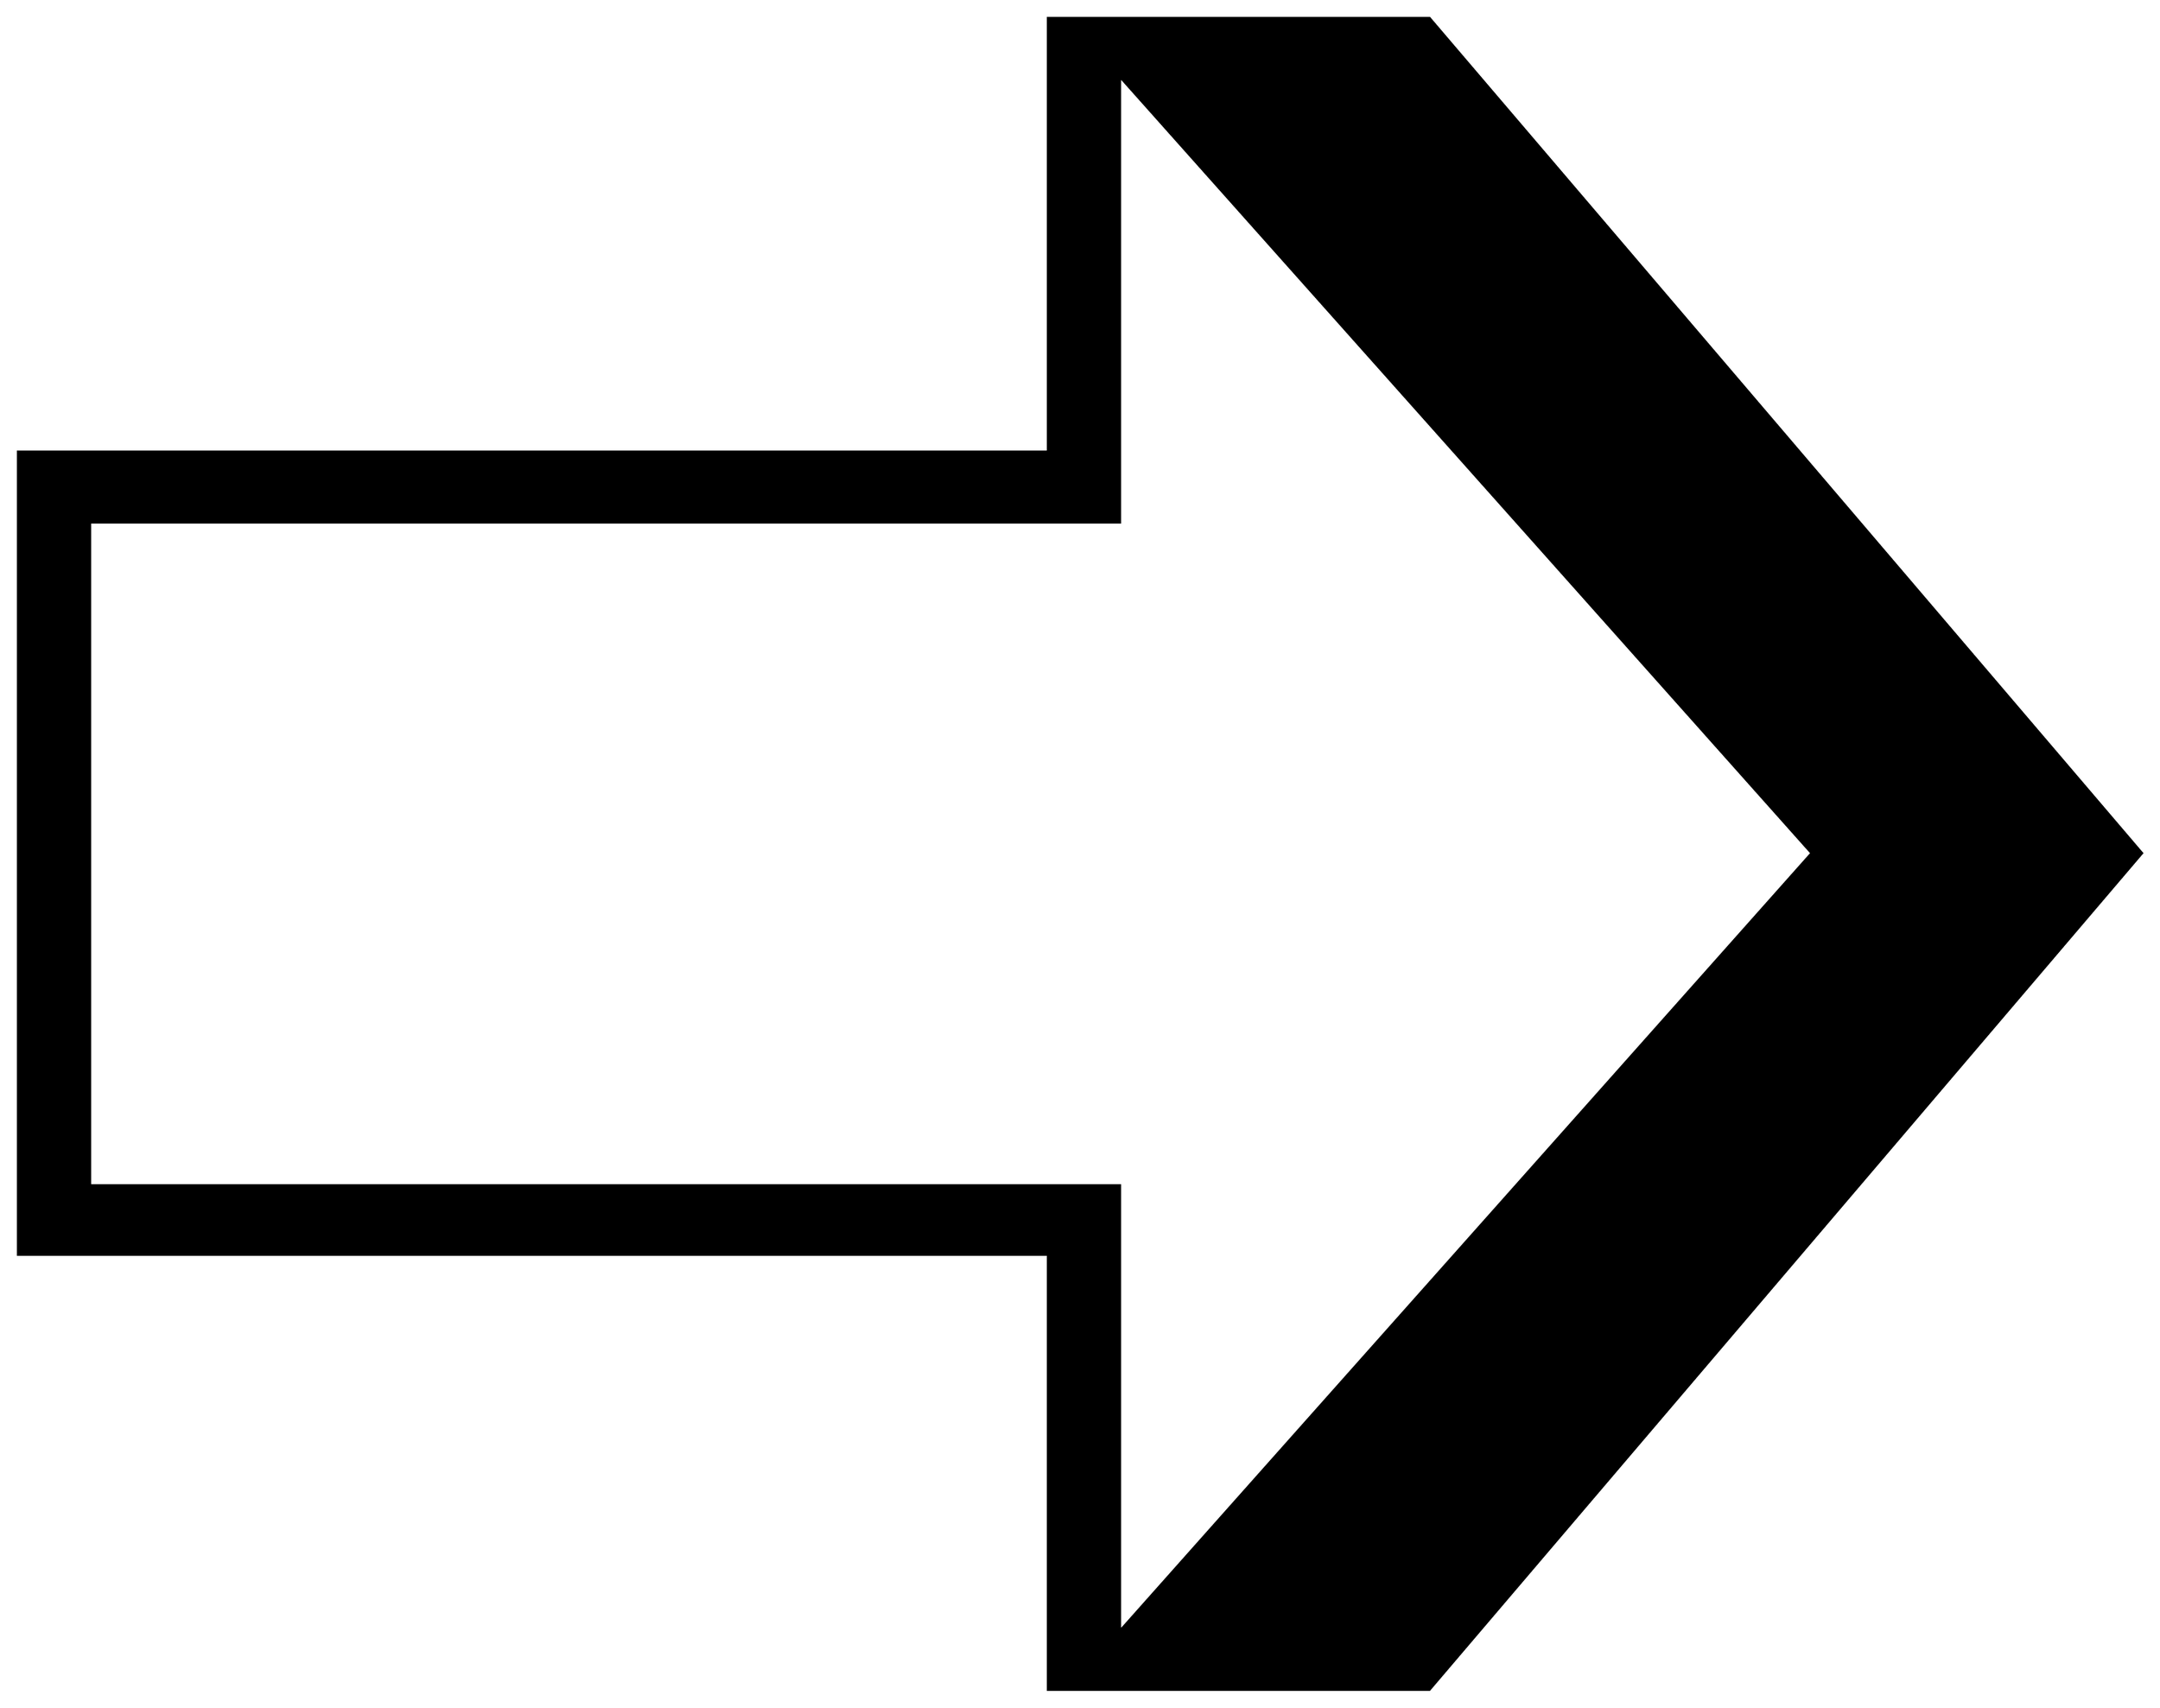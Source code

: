 


\begin{tikzpicture}[y=0.80pt, x=0.80pt, yscale=-1.0, xscale=1.0, inner sep=0pt, outer sep=0pt]
\begin{scope}[shift={(100.0,1832.0)},nonzero rule]
  \path[draw=.,fill=.,line width=1.600pt] (1671.0,-709.0) --
    (1144.0,-90.0) -- (862.0,-90.0) -- (862.0,-412.0) --
    (100.0,-412.0) -- (100.0,-1006.0) -- (862.0,-1006.0) --
    (862.0,-1327.0) -- (1144.0,-1327.0) -- (1671.0,-709.0) --
    cycle(1427.0,-709.0) -- (915.0,-1284.0) -- (915.0,-954.0) --
    (153.0,-954.0) -- (153.0,-463.0) -- (915.0,-463.0) --
    (915.0,-133.0) -- (1427.0,-709.0) -- cycle;
\end{scope}

\end{tikzpicture}

